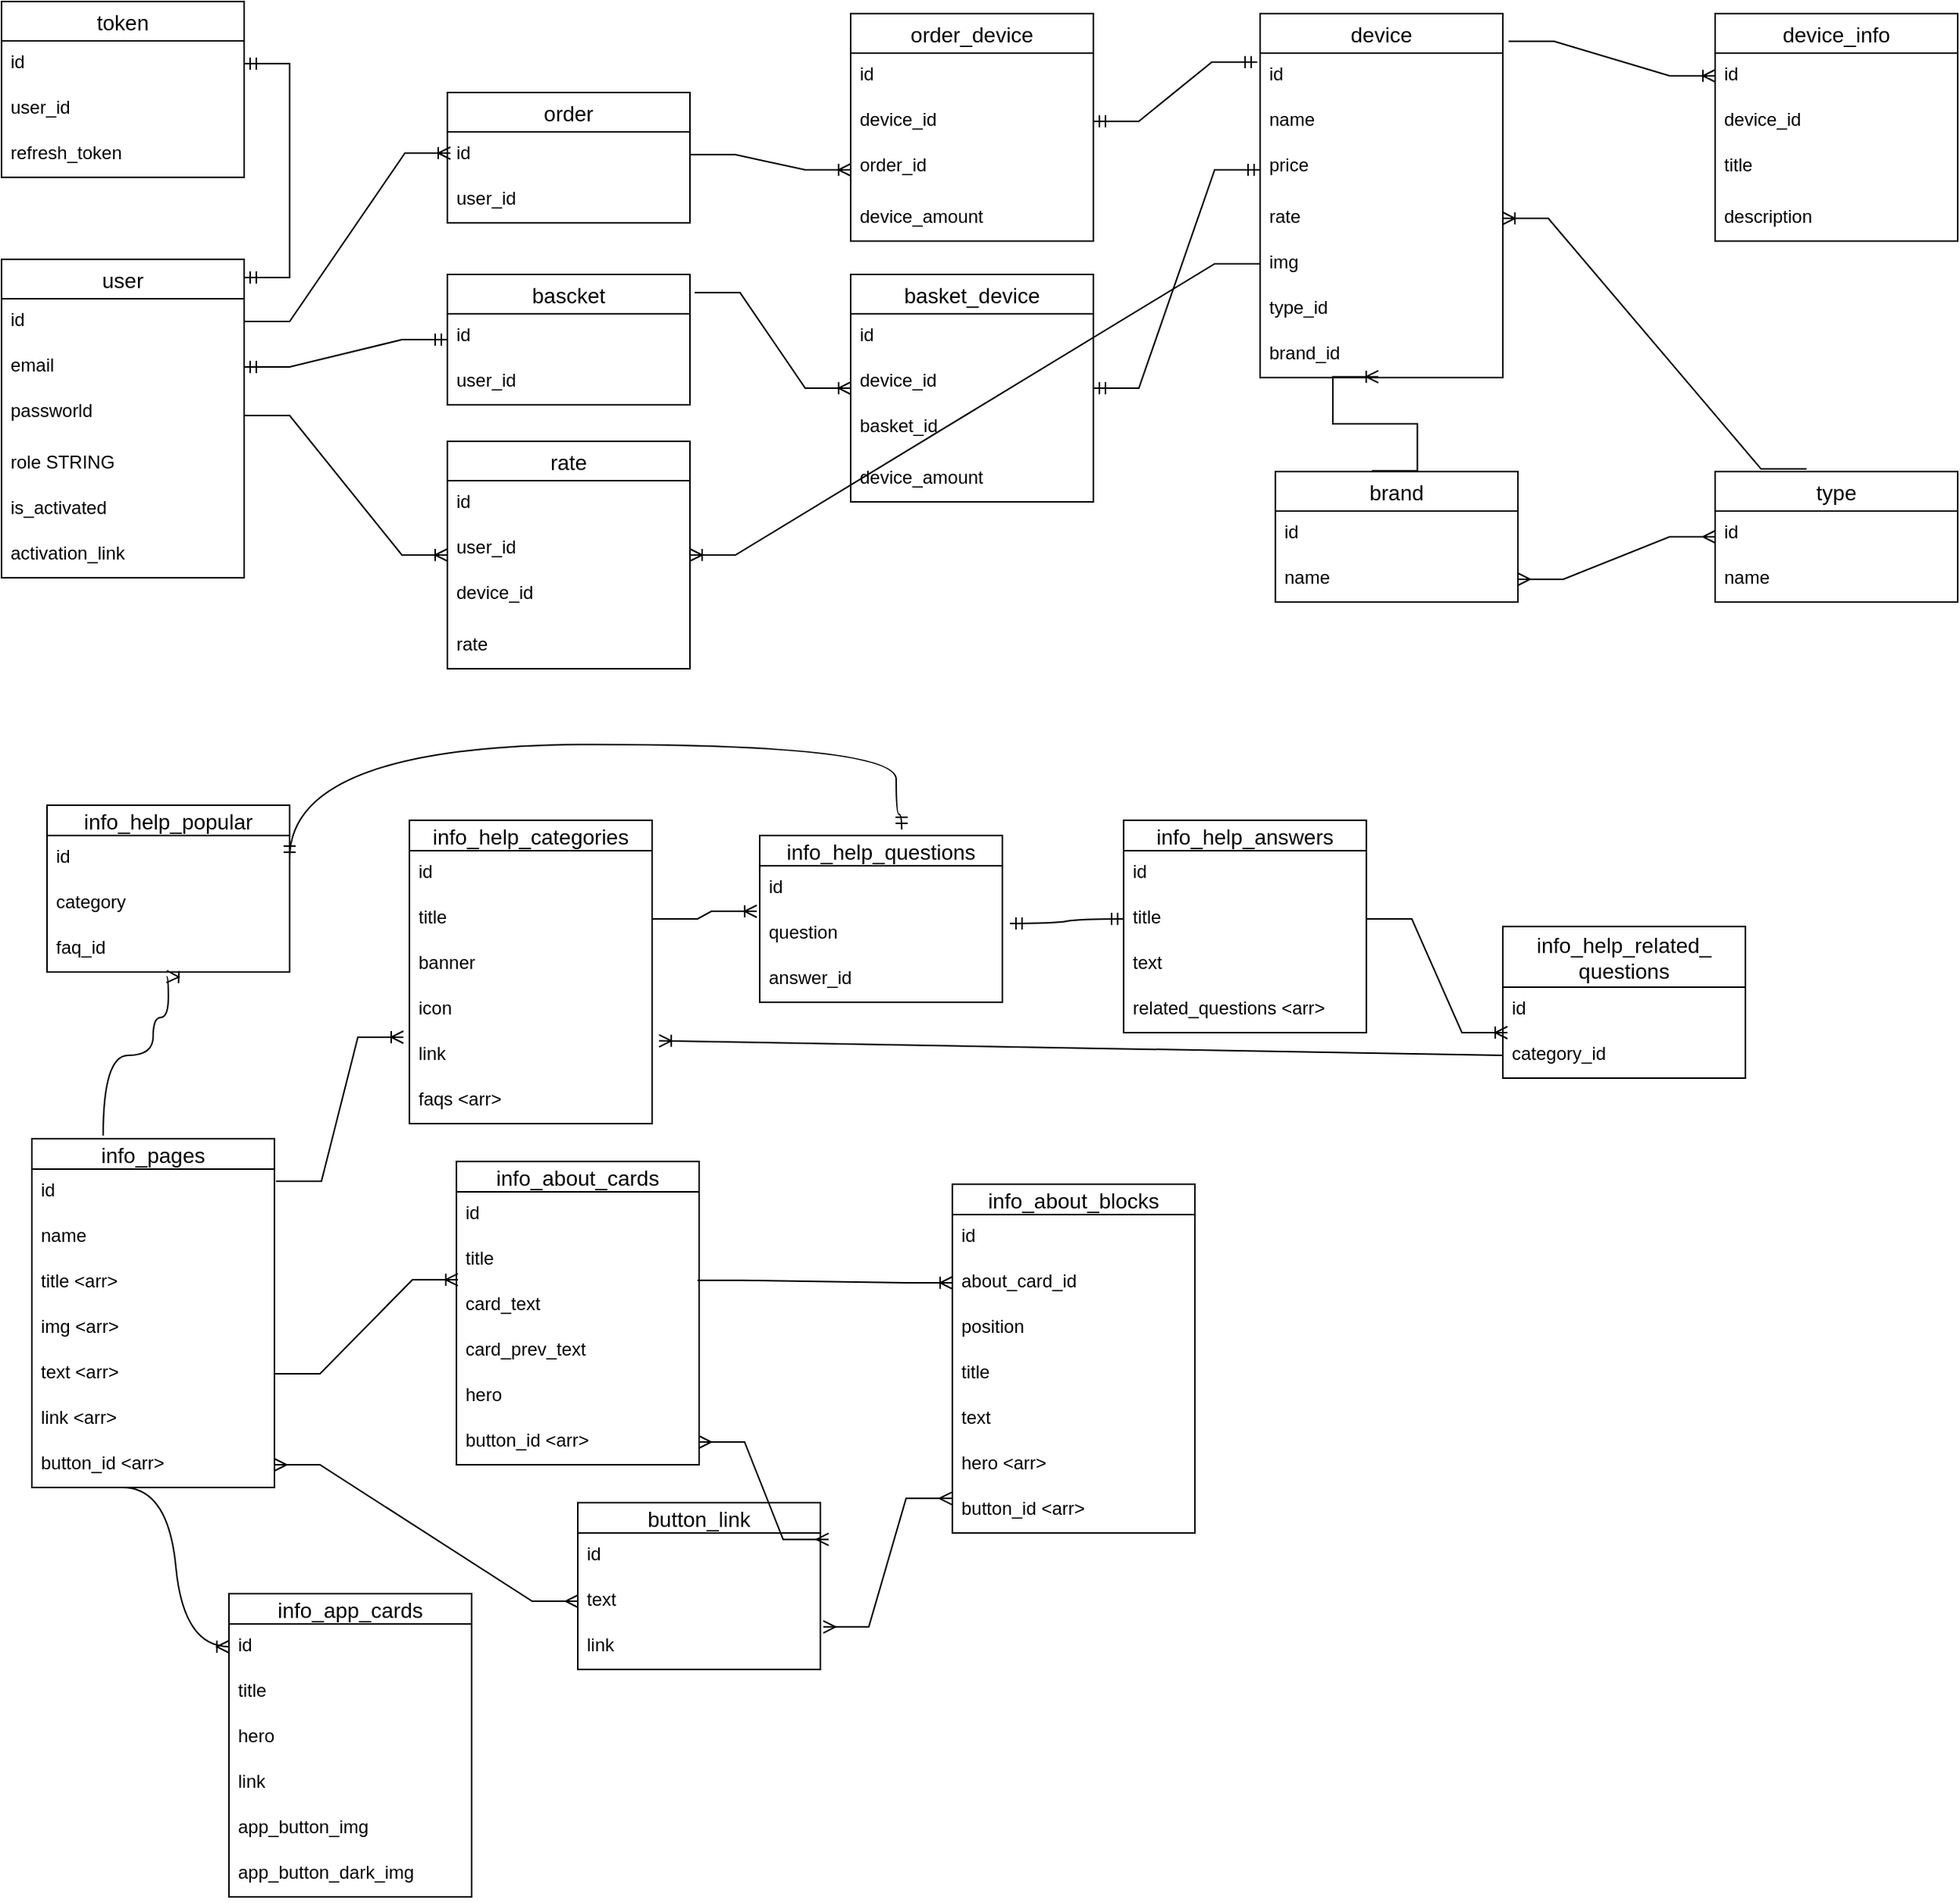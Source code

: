 <mxfile version="20.2.8" type="device"><diagram id="hZeRhW0D8goVzrU_EnbR" name="Page-1"><mxGraphModel dx="1108" dy="462" grid="1" gridSize="10" guides="1" tooltips="1" connect="1" arrows="1" fold="1" page="1" pageScale="1" pageWidth="827" pageHeight="1169" math="0" shadow="0"><root><mxCell id="0"/><mxCell id="1" parent="0"/><mxCell id="SUFD0tpNF5tw418baIag-1" value="user" style="swimlane;fontStyle=0;childLayout=stackLayout;horizontal=1;startSize=26;horizontalStack=0;resizeParent=1;resizeParentMax=0;resizeLast=0;collapsible=1;marginBottom=0;align=center;fontSize=14;" parent="1" vertex="1"><mxGeometry x="40" y="190" width="160" height="210" as="geometry"/></mxCell><mxCell id="SUFD0tpNF5tw418baIag-2" value="id" style="text;strokeColor=none;fillColor=none;spacingLeft=4;spacingRight=4;overflow=hidden;rotatable=0;points=[[0,0.5],[1,0.5]];portConstraint=eastwest;fontSize=12;" parent="SUFD0tpNF5tw418baIag-1" vertex="1"><mxGeometry y="26" width="160" height="30" as="geometry"/></mxCell><mxCell id="SUFD0tpNF5tw418baIag-3" value="email" style="text;strokeColor=none;fillColor=none;spacingLeft=4;spacingRight=4;overflow=hidden;rotatable=0;points=[[0,0.5],[1,0.5]];portConstraint=eastwest;fontSize=12;" parent="SUFD0tpNF5tw418baIag-1" vertex="1"><mxGeometry y="56" width="160" height="30" as="geometry"/></mxCell><mxCell id="SUFD0tpNF5tw418baIag-5" value="passworld" style="text;strokeColor=none;fillColor=none;spacingLeft=4;spacingRight=4;overflow=hidden;rotatable=0;points=[[0,0.5],[1,0.5]];portConstraint=eastwest;fontSize=12;" parent="SUFD0tpNF5tw418baIag-1" vertex="1"><mxGeometry y="86" width="160" height="34" as="geometry"/></mxCell><mxCell id="SUFD0tpNF5tw418baIag-4" value="role STRING" style="text;strokeColor=none;fillColor=none;spacingLeft=4;spacingRight=4;overflow=hidden;rotatable=0;points=[[0,0.5],[1,0.5]];portConstraint=eastwest;fontSize=12;" parent="SUFD0tpNF5tw418baIag-1" vertex="1"><mxGeometry y="120" width="160" height="30" as="geometry"/></mxCell><mxCell id="RuoxXZoAFx81i13F3scx-2" value="is_activated" style="text;strokeColor=none;fillColor=none;spacingLeft=4;spacingRight=4;overflow=hidden;rotatable=0;points=[[0,0.5],[1,0.5]];portConstraint=eastwest;fontSize=12;" parent="SUFD0tpNF5tw418baIag-1" vertex="1"><mxGeometry y="150" width="160" height="30" as="geometry"/></mxCell><mxCell id="RuoxXZoAFx81i13F3scx-3" value="activation_link" style="text;strokeColor=none;fillColor=none;spacingLeft=4;spacingRight=4;overflow=hidden;rotatable=0;points=[[0,0.5],[1,0.5]];portConstraint=eastwest;fontSize=12;" parent="SUFD0tpNF5tw418baIag-1" vertex="1"><mxGeometry y="180" width="160" height="30" as="geometry"/></mxCell><mxCell id="SUFD0tpNF5tw418baIag-6" value="bascket" style="swimlane;fontStyle=0;childLayout=stackLayout;horizontal=1;startSize=26;horizontalStack=0;resizeParent=1;resizeParentMax=0;resizeLast=0;collapsible=1;marginBottom=0;align=center;fontSize=14;" parent="1" vertex="1"><mxGeometry x="334" y="200" width="160" height="86" as="geometry"/></mxCell><mxCell id="SUFD0tpNF5tw418baIag-7" value="id" style="text;strokeColor=none;fillColor=none;spacingLeft=4;spacingRight=4;overflow=hidden;rotatable=0;points=[[0,0.5],[1,0.5]];portConstraint=eastwest;fontSize=12;" parent="SUFD0tpNF5tw418baIag-6" vertex="1"><mxGeometry y="26" width="160" height="30" as="geometry"/></mxCell><mxCell id="SUFD0tpNF5tw418baIag-8" value="user_id" style="text;strokeColor=none;fillColor=none;spacingLeft=4;spacingRight=4;overflow=hidden;rotatable=0;points=[[0,0.5],[1,0.5]];portConstraint=eastwest;fontSize=12;" parent="SUFD0tpNF5tw418baIag-6" vertex="1"><mxGeometry y="56" width="160" height="30" as="geometry"/></mxCell><mxCell id="SUFD0tpNF5tw418baIag-11" value="" style="edgeStyle=entityRelationEdgeStyle;fontSize=12;html=1;endArrow=ERmandOne;startArrow=ERmandOne;rounded=0;exitX=1;exitY=0.5;exitDx=0;exitDy=0;" parent="1" source="SUFD0tpNF5tw418baIag-3" target="SUFD0tpNF5tw418baIag-6" edge="1"><mxGeometry width="100" height="100" relative="1" as="geometry"><mxPoint x="314" y="370" as="sourcePoint"/><mxPoint x="414" y="270" as="targetPoint"/></mxGeometry></mxCell><mxCell id="SUFD0tpNF5tw418baIag-14" value="device" style="swimlane;fontStyle=0;childLayout=stackLayout;horizontal=1;startSize=26;horizontalStack=0;resizeParent=1;resizeParentMax=0;resizeLast=0;collapsible=1;marginBottom=0;align=center;fontSize=14;" parent="1" vertex="1"><mxGeometry x="870" y="28" width="160" height="240" as="geometry"/></mxCell><mxCell id="SUFD0tpNF5tw418baIag-15" value="id" style="text;strokeColor=none;fillColor=none;spacingLeft=4;spacingRight=4;overflow=hidden;rotatable=0;points=[[0,0.5],[1,0.5]];portConstraint=eastwest;fontSize=12;" parent="SUFD0tpNF5tw418baIag-14" vertex="1"><mxGeometry y="26" width="160" height="30" as="geometry"/></mxCell><mxCell id="SUFD0tpNF5tw418baIag-16" value="name" style="text;strokeColor=none;fillColor=none;spacingLeft=4;spacingRight=4;overflow=hidden;rotatable=0;points=[[0,0.5],[1,0.5]];portConstraint=eastwest;fontSize=12;" parent="SUFD0tpNF5tw418baIag-14" vertex="1"><mxGeometry y="56" width="160" height="30" as="geometry"/></mxCell><mxCell id="SUFD0tpNF5tw418baIag-17" value="price" style="text;strokeColor=none;fillColor=none;spacingLeft=4;spacingRight=4;overflow=hidden;rotatable=0;points=[[0,0.5],[1,0.5]];portConstraint=eastwest;fontSize=12;" parent="SUFD0tpNF5tw418baIag-14" vertex="1"><mxGeometry y="86" width="160" height="34" as="geometry"/></mxCell><mxCell id="SUFD0tpNF5tw418baIag-21" value="rate" style="text;strokeColor=none;fillColor=none;spacingLeft=4;spacingRight=4;overflow=hidden;rotatable=0;points=[[0,0.5],[1,0.5]];portConstraint=eastwest;fontSize=12;" parent="SUFD0tpNF5tw418baIag-14" vertex="1"><mxGeometry y="120" width="160" height="30" as="geometry"/></mxCell><mxCell id="SUFD0tpNF5tw418baIag-23" value="img" style="text;strokeColor=none;fillColor=none;spacingLeft=4;spacingRight=4;overflow=hidden;rotatable=0;points=[[0,0.5],[1,0.5]];portConstraint=eastwest;fontSize=12;" parent="SUFD0tpNF5tw418baIag-14" vertex="1"><mxGeometry y="150" width="160" height="30" as="geometry"/></mxCell><mxCell id="SUFD0tpNF5tw418baIag-24" value="type_id" style="text;strokeColor=none;fillColor=none;spacingLeft=4;spacingRight=4;overflow=hidden;rotatable=0;points=[[0,0.5],[1,0.5]];portConstraint=eastwest;fontSize=12;" parent="SUFD0tpNF5tw418baIag-14" vertex="1"><mxGeometry y="180" width="160" height="30" as="geometry"/></mxCell><mxCell id="SUFD0tpNF5tw418baIag-22" value="brand_id" style="text;strokeColor=none;fillColor=none;spacingLeft=4;spacingRight=4;overflow=hidden;rotatable=0;points=[[0,0.5],[1,0.5]];portConstraint=eastwest;fontSize=12;" parent="SUFD0tpNF5tw418baIag-14" vertex="1"><mxGeometry y="210" width="160" height="30" as="geometry"/></mxCell><mxCell id="SUFD0tpNF5tw418baIag-25" value="type" style="swimlane;fontStyle=0;childLayout=stackLayout;horizontal=1;startSize=26;horizontalStack=0;resizeParent=1;resizeParentMax=0;resizeLast=0;collapsible=1;marginBottom=0;align=center;fontSize=14;" parent="1" vertex="1"><mxGeometry x="1170" y="330" width="160" height="86" as="geometry"/></mxCell><mxCell id="SUFD0tpNF5tw418baIag-26" value="id" style="text;strokeColor=none;fillColor=none;spacingLeft=4;spacingRight=4;overflow=hidden;rotatable=0;points=[[0,0.5],[1,0.5]];portConstraint=eastwest;fontSize=12;" parent="SUFD0tpNF5tw418baIag-25" vertex="1"><mxGeometry y="26" width="160" height="30" as="geometry"/></mxCell><mxCell id="SUFD0tpNF5tw418baIag-27" value="name" style="text;strokeColor=none;fillColor=none;spacingLeft=4;spacingRight=4;overflow=hidden;rotatable=0;points=[[0,0.5],[1,0.5]];portConstraint=eastwest;fontSize=12;" parent="SUFD0tpNF5tw418baIag-25" vertex="1"><mxGeometry y="56" width="160" height="30" as="geometry"/></mxCell><mxCell id="SUFD0tpNF5tw418baIag-30" value="brand" style="swimlane;fontStyle=0;childLayout=stackLayout;horizontal=1;startSize=26;horizontalStack=0;resizeParent=1;resizeParentMax=0;resizeLast=0;collapsible=1;marginBottom=0;align=center;fontSize=14;" parent="1" vertex="1"><mxGeometry x="880" y="330" width="160" height="86" as="geometry"/></mxCell><mxCell id="SUFD0tpNF5tw418baIag-31" value="id" style="text;strokeColor=none;fillColor=none;spacingLeft=4;spacingRight=4;overflow=hidden;rotatable=0;points=[[0,0.5],[1,0.5]];portConstraint=eastwest;fontSize=12;" parent="SUFD0tpNF5tw418baIag-30" vertex="1"><mxGeometry y="26" width="160" height="30" as="geometry"/></mxCell><mxCell id="SUFD0tpNF5tw418baIag-32" value="name" style="text;strokeColor=none;fillColor=none;spacingLeft=4;spacingRight=4;overflow=hidden;rotatable=0;points=[[0,0.5],[1,0.5]];portConstraint=eastwest;fontSize=12;" parent="SUFD0tpNF5tw418baIag-30" vertex="1"><mxGeometry y="56" width="160" height="30" as="geometry"/></mxCell><mxCell id="SUFD0tpNF5tw418baIag-35" value="" style="edgeStyle=entityRelationEdgeStyle;fontSize=12;html=1;endArrow=ERoneToMany;rounded=0;exitX=0.377;exitY=-0.02;exitDx=0;exitDy=0;exitPerimeter=0;entryX=1;entryY=0.5;entryDx=0;entryDy=0;" parent="1" source="SUFD0tpNF5tw418baIag-25" target="SUFD0tpNF5tw418baIag-21" edge="1"><mxGeometry width="100" height="100" relative="1" as="geometry"><mxPoint x="210" y="460" as="sourcePoint"/><mxPoint x="1130" y="410" as="targetPoint"/></mxGeometry></mxCell><mxCell id="SUFD0tpNF5tw418baIag-36" value="" style="edgeStyle=entityRelationEdgeStyle;fontSize=12;html=1;endArrow=ERoneToMany;rounded=0;entryX=0.487;entryY=0.983;entryDx=0;entryDy=0;entryPerimeter=0;exitX=0.398;exitY=-0.006;exitDx=0;exitDy=0;exitPerimeter=0;" parent="1" source="SUFD0tpNF5tw418baIag-30" target="SUFD0tpNF5tw418baIag-22" edge="1"><mxGeometry width="100" height="100" relative="1" as="geometry"><mxPoint x="810" y="510" as="sourcePoint"/><mxPoint x="760" y="580" as="targetPoint"/></mxGeometry></mxCell><mxCell id="SUFD0tpNF5tw418baIag-37" value="" style="edgeStyle=entityRelationEdgeStyle;fontSize=12;html=1;endArrow=ERmany;startArrow=ERmany;rounded=0;exitX=1;exitY=0.5;exitDx=0;exitDy=0;" parent="1" source="SUFD0tpNF5tw418baIag-32" target="SUFD0tpNF5tw418baIag-25" edge="1"><mxGeometry width="100" height="100" relative="1" as="geometry"><mxPoint x="400" y="580" as="sourcePoint"/><mxPoint x="450" y="530" as="targetPoint"/></mxGeometry></mxCell><mxCell id="SUFD0tpNF5tw418baIag-38" value="device_info" style="swimlane;fontStyle=0;childLayout=stackLayout;horizontal=1;startSize=26;horizontalStack=0;resizeParent=1;resizeParentMax=0;resizeLast=0;collapsible=1;marginBottom=0;align=center;fontSize=14;" parent="1" vertex="1"><mxGeometry x="1170" y="28" width="160" height="150" as="geometry"/></mxCell><mxCell id="SUFD0tpNF5tw418baIag-39" value="id" style="text;strokeColor=none;fillColor=none;spacingLeft=4;spacingRight=4;overflow=hidden;rotatable=0;points=[[0,0.5],[1,0.5]];portConstraint=eastwest;fontSize=12;" parent="SUFD0tpNF5tw418baIag-38" vertex="1"><mxGeometry y="26" width="160" height="30" as="geometry"/></mxCell><mxCell id="SUFD0tpNF5tw418baIag-40" value="device_id" style="text;strokeColor=none;fillColor=none;spacingLeft=4;spacingRight=4;overflow=hidden;rotatable=0;points=[[0,0.5],[1,0.5]];portConstraint=eastwest;fontSize=12;" parent="SUFD0tpNF5tw418baIag-38" vertex="1"><mxGeometry y="56" width="160" height="30" as="geometry"/></mxCell><mxCell id="SUFD0tpNF5tw418baIag-41" value="title" style="text;strokeColor=none;fillColor=none;spacingLeft=4;spacingRight=4;overflow=hidden;rotatable=0;points=[[0,0.5],[1,0.5]];portConstraint=eastwest;fontSize=12;" parent="SUFD0tpNF5tw418baIag-38" vertex="1"><mxGeometry y="86" width="160" height="34" as="geometry"/></mxCell><mxCell id="SUFD0tpNF5tw418baIag-42" value="description" style="text;strokeColor=none;fillColor=none;spacingLeft=4;spacingRight=4;overflow=hidden;rotatable=0;points=[[0,0.5],[1,0.5]];portConstraint=eastwest;fontSize=12;" parent="SUFD0tpNF5tw418baIag-38" vertex="1"><mxGeometry y="120" width="160" height="30" as="geometry"/></mxCell><mxCell id="SUFD0tpNF5tw418baIag-43" value="" style="edgeStyle=entityRelationEdgeStyle;fontSize=12;html=1;endArrow=ERoneToMany;rounded=0;exitX=1.024;exitY=0.076;exitDx=0;exitDy=0;exitPerimeter=0;" parent="1" source="SUFD0tpNF5tw418baIag-14" target="SUFD0tpNF5tw418baIag-39" edge="1"><mxGeometry width="100" height="100" relative="1" as="geometry"><mxPoint x="360" y="690" as="sourcePoint"/><mxPoint x="1060" y="220" as="targetPoint"/></mxGeometry></mxCell><mxCell id="SUFD0tpNF5tw418baIag-44" value="basket_device" style="swimlane;fontStyle=0;childLayout=stackLayout;horizontal=1;startSize=26;horizontalStack=0;resizeParent=1;resizeParentMax=0;resizeLast=0;collapsible=1;marginBottom=0;align=center;fontSize=14;" parent="1" vertex="1"><mxGeometry x="600" y="200" width="160" height="150" as="geometry"/></mxCell><mxCell id="SUFD0tpNF5tw418baIag-45" value="id" style="text;strokeColor=none;fillColor=none;spacingLeft=4;spacingRight=4;overflow=hidden;rotatable=0;points=[[0,0.5],[1,0.5]];portConstraint=eastwest;fontSize=12;" parent="SUFD0tpNF5tw418baIag-44" vertex="1"><mxGeometry y="26" width="160" height="30" as="geometry"/></mxCell><mxCell id="SUFD0tpNF5tw418baIag-46" value="device_id" style="text;strokeColor=none;fillColor=none;spacingLeft=4;spacingRight=4;overflow=hidden;rotatable=0;points=[[0,0.5],[1,0.5]];portConstraint=eastwest;fontSize=12;" parent="SUFD0tpNF5tw418baIag-44" vertex="1"><mxGeometry y="56" width="160" height="30" as="geometry"/></mxCell><mxCell id="SUFD0tpNF5tw418baIag-48" value="basket_id" style="text;strokeColor=none;fillColor=none;spacingLeft=4;spacingRight=4;overflow=hidden;rotatable=0;points=[[0,0.5],[1,0.5]];portConstraint=eastwest;fontSize=12;" parent="SUFD0tpNF5tw418baIag-44" vertex="1"><mxGeometry y="86" width="160" height="34" as="geometry"/></mxCell><mxCell id="YWA_Ww9ENnkFtok94tXo-1" value="device_amount" style="text;strokeColor=none;fillColor=none;spacingLeft=4;spacingRight=4;overflow=hidden;rotatable=0;points=[[0,0.5],[1,0.5]];portConstraint=eastwest;fontSize=12;" parent="SUFD0tpNF5tw418baIag-44" vertex="1"><mxGeometry y="120" width="160" height="30" as="geometry"/></mxCell><mxCell id="SUFD0tpNF5tw418baIag-49" value="" style="edgeStyle=entityRelationEdgeStyle;fontSize=12;html=1;endArrow=ERoneToMany;rounded=0;exitX=1.019;exitY=0.14;exitDx=0;exitDy=0;exitPerimeter=0;" parent="1" source="SUFD0tpNF5tw418baIag-6" target="SUFD0tpNF5tw418baIag-44" edge="1"><mxGeometry width="100" height="100" relative="1" as="geometry"><mxPoint x="360" y="390" as="sourcePoint"/><mxPoint x="460" y="290" as="targetPoint"/></mxGeometry></mxCell><mxCell id="SUFD0tpNF5tw418baIag-50" value="" style="edgeStyle=entityRelationEdgeStyle;fontSize=12;html=1;endArrow=ERmandOne;startArrow=ERmandOne;rounded=0;exitX=0;exitY=0.5;exitDx=0;exitDy=0;" parent="1" source="SUFD0tpNF5tw418baIag-17" target="SUFD0tpNF5tw418baIag-44" edge="1"><mxGeometry width="100" height="100" relative="1" as="geometry"><mxPoint x="380" y="390" as="sourcePoint"/><mxPoint x="480" y="290" as="targetPoint"/></mxGeometry></mxCell><mxCell id="SUFD0tpNF5tw418baIag-52" value="rate" style="swimlane;fontStyle=0;childLayout=stackLayout;horizontal=1;startSize=26;horizontalStack=0;resizeParent=1;resizeParentMax=0;resizeLast=0;collapsible=1;marginBottom=0;align=center;fontSize=14;" parent="1" vertex="1"><mxGeometry x="334" y="310" width="160" height="150" as="geometry"/></mxCell><mxCell id="SUFD0tpNF5tw418baIag-53" value="id" style="text;strokeColor=none;fillColor=none;spacingLeft=4;spacingRight=4;overflow=hidden;rotatable=0;points=[[0,0.5],[1,0.5]];portConstraint=eastwest;fontSize=12;" parent="SUFD0tpNF5tw418baIag-52" vertex="1"><mxGeometry y="26" width="160" height="30" as="geometry"/></mxCell><mxCell id="SUFD0tpNF5tw418baIag-54" value="user_id" style="text;strokeColor=none;fillColor=none;spacingLeft=4;spacingRight=4;overflow=hidden;rotatable=0;points=[[0,0.5],[1,0.5]];portConstraint=eastwest;fontSize=12;" parent="SUFD0tpNF5tw418baIag-52" vertex="1"><mxGeometry y="56" width="160" height="30" as="geometry"/></mxCell><mxCell id="SUFD0tpNF5tw418baIag-55" value="device_id" style="text;strokeColor=none;fillColor=none;spacingLeft=4;spacingRight=4;overflow=hidden;rotatable=0;points=[[0,0.5],[1,0.5]];portConstraint=eastwest;fontSize=12;" parent="SUFD0tpNF5tw418baIag-52" vertex="1"><mxGeometry y="86" width="160" height="34" as="geometry"/></mxCell><mxCell id="SUFD0tpNF5tw418baIag-56" value="rate" style="text;strokeColor=none;fillColor=none;spacingLeft=4;spacingRight=4;overflow=hidden;rotatable=0;points=[[0,0.5],[1,0.5]];portConstraint=eastwest;fontSize=12;" parent="SUFD0tpNF5tw418baIag-52" vertex="1"><mxGeometry y="120" width="160" height="30" as="geometry"/></mxCell><mxCell id="SUFD0tpNF5tw418baIag-57" value="" style="edgeStyle=entityRelationEdgeStyle;fontSize=12;html=1;endArrow=ERoneToMany;rounded=0;" parent="1" source="SUFD0tpNF5tw418baIag-5" target="SUFD0tpNF5tw418baIag-52" edge="1"><mxGeometry width="100" height="100" relative="1" as="geometry"><mxPoint x="330" y="460" as="sourcePoint"/><mxPoint x="490" y="420" as="targetPoint"/></mxGeometry></mxCell><mxCell id="SUFD0tpNF5tw418baIag-58" value="" style="edgeStyle=entityRelationEdgeStyle;fontSize=12;html=1;endArrow=ERoneToMany;rounded=0;exitX=0;exitY=0.5;exitDx=0;exitDy=0;" parent="1" source="SUFD0tpNF5tw418baIag-23" target="SUFD0tpNF5tw418baIag-52" edge="1"><mxGeometry width="100" height="100" relative="1" as="geometry"><mxPoint x="510" y="310" as="sourcePoint"/><mxPoint x="430" y="360" as="targetPoint"/></mxGeometry></mxCell><mxCell id="IkXxFlftjOC6oyxYw-Yh-1" value="order" style="swimlane;fontStyle=0;childLayout=stackLayout;horizontal=1;startSize=26;horizontalStack=0;resizeParent=1;resizeParentMax=0;resizeLast=0;collapsible=1;marginBottom=0;align=center;fontSize=14;" parent="1" vertex="1"><mxGeometry x="334" y="80" width="160" height="86" as="geometry"/></mxCell><mxCell id="IkXxFlftjOC6oyxYw-Yh-2" value="id" style="text;strokeColor=none;fillColor=none;spacingLeft=4;spacingRight=4;overflow=hidden;rotatable=0;points=[[0,0.5],[1,0.5]];portConstraint=eastwest;fontSize=12;" parent="IkXxFlftjOC6oyxYw-Yh-1" vertex="1"><mxGeometry y="26" width="160" height="30" as="geometry"/></mxCell><mxCell id="IkXxFlftjOC6oyxYw-Yh-3" value="user_id" style="text;strokeColor=none;fillColor=none;spacingLeft=4;spacingRight=4;overflow=hidden;rotatable=0;points=[[0,0.5],[1,0.5]];portConstraint=eastwest;fontSize=12;" parent="IkXxFlftjOC6oyxYw-Yh-1" vertex="1"><mxGeometry y="56" width="160" height="30" as="geometry"/></mxCell><mxCell id="IkXxFlftjOC6oyxYw-Yh-4" value="order_device" style="swimlane;fontStyle=0;childLayout=stackLayout;horizontal=1;startSize=26;horizontalStack=0;resizeParent=1;resizeParentMax=0;resizeLast=0;collapsible=1;marginBottom=0;align=center;fontSize=14;" parent="1" vertex="1"><mxGeometry x="600" y="28" width="160" height="150" as="geometry"/></mxCell><mxCell id="IkXxFlftjOC6oyxYw-Yh-5" value="id" style="text;strokeColor=none;fillColor=none;spacingLeft=4;spacingRight=4;overflow=hidden;rotatable=0;points=[[0,0.5],[1,0.5]];portConstraint=eastwest;fontSize=12;" parent="IkXxFlftjOC6oyxYw-Yh-4" vertex="1"><mxGeometry y="26" width="160" height="30" as="geometry"/></mxCell><mxCell id="IkXxFlftjOC6oyxYw-Yh-6" value="device_id" style="text;strokeColor=none;fillColor=none;spacingLeft=4;spacingRight=4;overflow=hidden;rotatable=0;points=[[0,0.5],[1,0.5]];portConstraint=eastwest;fontSize=12;" parent="IkXxFlftjOC6oyxYw-Yh-4" vertex="1"><mxGeometry y="56" width="160" height="30" as="geometry"/></mxCell><mxCell id="IkXxFlftjOC6oyxYw-Yh-7" value="order_id" style="text;strokeColor=none;fillColor=none;spacingLeft=4;spacingRight=4;overflow=hidden;rotatable=0;points=[[0,0.5],[1,0.5]];portConstraint=eastwest;fontSize=12;" parent="IkXxFlftjOC6oyxYw-Yh-4" vertex="1"><mxGeometry y="86" width="160" height="34" as="geometry"/></mxCell><mxCell id="IkXxFlftjOC6oyxYw-Yh-8" value="device_amount" style="text;strokeColor=none;fillColor=none;spacingLeft=4;spacingRight=4;overflow=hidden;rotatable=0;points=[[0,0.5],[1,0.5]];portConstraint=eastwest;fontSize=12;" parent="IkXxFlftjOC6oyxYw-Yh-4" vertex="1"><mxGeometry y="120" width="160" height="30" as="geometry"/></mxCell><mxCell id="IkXxFlftjOC6oyxYw-Yh-10" value="" style="edgeStyle=entityRelationEdgeStyle;fontSize=12;html=1;endArrow=ERoneToMany;rounded=0;entryX=0;entryY=0.5;entryDx=0;entryDy=0;exitX=1;exitY=0.5;exitDx=0;exitDy=0;" parent="1" source="IkXxFlftjOC6oyxYw-Yh-2" target="IkXxFlftjOC6oyxYw-Yh-7" edge="1"><mxGeometry width="100" height="100" relative="1" as="geometry"><mxPoint x="494" y="70" as="sourcePoint"/><mxPoint x="596.96" y="134.48" as="targetPoint"/></mxGeometry></mxCell><mxCell id="IkXxFlftjOC6oyxYw-Yh-11" value="" style="edgeStyle=entityRelationEdgeStyle;fontSize=12;html=1;endArrow=ERmandOne;startArrow=ERmandOne;rounded=0;entryX=1;entryY=0.5;entryDx=0;entryDy=0;exitX=-0.012;exitY=0.2;exitDx=0;exitDy=0;exitPerimeter=0;" parent="1" source="SUFD0tpNF5tw418baIag-15" target="IkXxFlftjOC6oyxYw-Yh-6" edge="1"><mxGeometry width="100" height="100" relative="1" as="geometry"><mxPoint x="910" y="130" as="sourcePoint"/><mxPoint x="800" y="95.08" as="targetPoint"/></mxGeometry></mxCell><mxCell id="IkXxFlftjOC6oyxYw-Yh-14" value="" style="edgeStyle=entityRelationEdgeStyle;fontSize=12;html=1;endArrow=ERoneToMany;rounded=0;entryX=0;entryY=0.5;entryDx=0;entryDy=0;exitX=1;exitY=0.5;exitDx=0;exitDy=0;" parent="1" source="SUFD0tpNF5tw418baIag-2" edge="1"><mxGeometry width="100" height="100" relative="1" as="geometry"><mxPoint x="220" y="148" as="sourcePoint"/><mxPoint x="336" y="120" as="targetPoint"/></mxGeometry></mxCell><mxCell id="RuoxXZoAFx81i13F3scx-4" value="token" style="swimlane;fontStyle=0;childLayout=stackLayout;horizontal=1;startSize=26;horizontalStack=0;resizeParent=1;resizeParentMax=0;resizeLast=0;collapsible=1;marginBottom=0;align=center;fontSize=14;" parent="1" vertex="1"><mxGeometry x="40" y="20" width="160" height="116" as="geometry"/></mxCell><mxCell id="RuoxXZoAFx81i13F3scx-15" value="id" style="text;strokeColor=none;fillColor=none;spacingLeft=4;spacingRight=4;overflow=hidden;rotatable=0;points=[[0,0.5],[1,0.5]];portConstraint=eastwest;fontSize=12;" parent="RuoxXZoAFx81i13F3scx-4" vertex="1"><mxGeometry y="26" width="160" height="30" as="geometry"/></mxCell><mxCell id="RuoxXZoAFx81i13F3scx-10" value="user_id" style="text;strokeColor=none;fillColor=none;spacingLeft=4;spacingRight=4;overflow=hidden;rotatable=0;points=[[0,0.5],[1,0.5]];portConstraint=eastwest;fontSize=12;" parent="RuoxXZoAFx81i13F3scx-4" vertex="1"><mxGeometry y="56" width="160" height="30" as="geometry"/></mxCell><mxCell id="RuoxXZoAFx81i13F3scx-6" value="refresh_token" style="text;strokeColor=none;fillColor=none;spacingLeft=4;spacingRight=4;overflow=hidden;rotatable=0;points=[[0,0.5],[1,0.5]];portConstraint=eastwest;fontSize=12;" parent="RuoxXZoAFx81i13F3scx-4" vertex="1"><mxGeometry y="86" width="160" height="30" as="geometry"/></mxCell><mxCell id="RuoxXZoAFx81i13F3scx-13" value="" style="edgeStyle=entityRelationEdgeStyle;fontSize=12;html=1;endArrow=ERmandOne;startArrow=ERmandOne;rounded=0;entryX=1;entryY=0.057;entryDx=0;entryDy=0;entryPerimeter=0;" parent="1" source="RuoxXZoAFx81i13F3scx-15" target="SUFD0tpNF5tw418baIag-1" edge="1"><mxGeometry width="100" height="100" relative="1" as="geometry"><mxPoint x="210" y="40" as="sourcePoint"/><mxPoint y="80" as="targetPoint"/></mxGeometry></mxCell><mxCell id="v_IM4eJg1uwsnEVhw5GO-1" value="info_pages" style="swimlane;fontStyle=0;childLayout=stackLayout;horizontal=1;startSize=20;horizontalStack=0;resizeParent=1;resizeParentMax=0;resizeLast=0;collapsible=1;marginBottom=0;align=center;fontSize=14;" parent="1" vertex="1"><mxGeometry x="60" y="770" width="160" height="230" as="geometry"><mxRectangle x="80" y="550" width="80" height="30" as="alternateBounds"/></mxGeometry></mxCell><mxCell id="v_IM4eJg1uwsnEVhw5GO-2" value="id" style="text;strokeColor=none;fillColor=none;spacingLeft=4;spacingRight=4;overflow=hidden;rotatable=0;points=[[0,0.5],[1,0.5]];portConstraint=eastwest;fontSize=12;" parent="v_IM4eJg1uwsnEVhw5GO-1" vertex="1"><mxGeometry y="20" width="160" height="30" as="geometry"/></mxCell><mxCell id="v_IM4eJg1uwsnEVhw5GO-3" value="name" style="text;strokeColor=none;fillColor=none;spacingLeft=4;spacingRight=4;overflow=hidden;rotatable=0;points=[[0,0.5],[1,0.5]];portConstraint=eastwest;fontSize=12;" parent="v_IM4eJg1uwsnEVhw5GO-1" vertex="1"><mxGeometry y="50" width="160" height="30" as="geometry"/></mxCell><mxCell id="rdArdedHqNd1tPleShdm-20" value="title &lt;arr&gt;" style="text;strokeColor=none;fillColor=none;spacingLeft=4;spacingRight=4;overflow=hidden;rotatable=0;points=[[0,0.5],[1,0.5]];portConstraint=eastwest;fontSize=12;" parent="v_IM4eJg1uwsnEVhw5GO-1" vertex="1"><mxGeometry y="80" width="160" height="30" as="geometry"/></mxCell><mxCell id="rdArdedHqNd1tPleShdm-24" value="img &lt;arr&gt;" style="text;strokeColor=none;fillColor=none;spacingLeft=4;spacingRight=4;overflow=hidden;rotatable=0;points=[[0,0.5],[1,0.5]];portConstraint=eastwest;fontSize=12;" parent="v_IM4eJg1uwsnEVhw5GO-1" vertex="1"><mxGeometry y="110" width="160" height="30" as="geometry"/></mxCell><mxCell id="rdArdedHqNd1tPleShdm-21" value="text &lt;arr&gt;" style="text;strokeColor=none;fillColor=none;spacingLeft=4;spacingRight=4;overflow=hidden;rotatable=0;points=[[0,0.5],[1,0.5]];portConstraint=eastwest;fontSize=12;" parent="v_IM4eJg1uwsnEVhw5GO-1" vertex="1"><mxGeometry y="140" width="160" height="30" as="geometry"/></mxCell><mxCell id="rdArdedHqNd1tPleShdm-22" value="link &lt;arr&gt;" style="text;strokeColor=none;fillColor=none;spacingLeft=4;spacingRight=4;overflow=hidden;rotatable=0;points=[[0,0.5],[1,0.5]];portConstraint=eastwest;fontSize=12;" parent="v_IM4eJg1uwsnEVhw5GO-1" vertex="1"><mxGeometry y="170" width="160" height="30" as="geometry"/></mxCell><mxCell id="rdArdedHqNd1tPleShdm-23" value="button_id &lt;arr&gt;" style="text;strokeColor=none;fillColor=none;spacingLeft=4;spacingRight=4;overflow=hidden;rotatable=0;points=[[0,0.5],[1,0.5]];portConstraint=eastwest;fontSize=12;" parent="v_IM4eJg1uwsnEVhw5GO-1" vertex="1"><mxGeometry y="200" width="160" height="30" as="geometry"/></mxCell><mxCell id="v_IM4eJg1uwsnEVhw5GO-5" value="button_link" style="swimlane;fontStyle=0;childLayout=stackLayout;horizontal=1;startSize=20;horizontalStack=0;resizeParent=1;resizeParentMax=0;resizeLast=0;collapsible=1;marginBottom=0;align=center;fontSize=14;" parent="1" vertex="1"><mxGeometry x="420" y="1010" width="160" height="110" as="geometry"><mxRectangle x="80" y="550" width="80" height="30" as="alternateBounds"/></mxGeometry></mxCell><mxCell id="v_IM4eJg1uwsnEVhw5GO-6" value="id" style="text;strokeColor=none;fillColor=none;spacingLeft=4;spacingRight=4;overflow=hidden;rotatable=0;points=[[0,0.5],[1,0.5]];portConstraint=eastwest;fontSize=12;" parent="v_IM4eJg1uwsnEVhw5GO-5" vertex="1"><mxGeometry y="20" width="160" height="30" as="geometry"/></mxCell><mxCell id="v_IM4eJg1uwsnEVhw5GO-7" value="text" style="text;strokeColor=none;fillColor=none;spacingLeft=4;spacingRight=4;overflow=hidden;rotatable=0;points=[[0,0.5],[1,0.5]];portConstraint=eastwest;fontSize=12;" parent="v_IM4eJg1uwsnEVhw5GO-5" vertex="1"><mxGeometry y="50" width="160" height="30" as="geometry"/></mxCell><mxCell id="v_IM4eJg1uwsnEVhw5GO-8" value="link" style="text;strokeColor=none;fillColor=none;spacingLeft=4;spacingRight=4;overflow=hidden;rotatable=0;points=[[0,0.5],[1,0.5]];portConstraint=eastwest;fontSize=12;" parent="v_IM4eJg1uwsnEVhw5GO-5" vertex="1"><mxGeometry y="80" width="160" height="30" as="geometry"/></mxCell><mxCell id="rdArdedHqNd1tPleShdm-1" value="info_help_categories" style="swimlane;fontStyle=0;childLayout=stackLayout;horizontal=1;startSize=20;horizontalStack=0;resizeParent=1;resizeParentMax=0;resizeLast=0;collapsible=1;marginBottom=0;align=center;fontSize=14;" parent="1" vertex="1"><mxGeometry x="309" y="560" width="160" height="200" as="geometry"><mxRectangle x="80" y="550" width="80" height="30" as="alternateBounds"/></mxGeometry></mxCell><mxCell id="rdArdedHqNd1tPleShdm-2" value="id" style="text;strokeColor=none;fillColor=none;spacingLeft=4;spacingRight=4;overflow=hidden;rotatable=0;points=[[0,0.5],[1,0.5]];portConstraint=eastwest;fontSize=12;" parent="rdArdedHqNd1tPleShdm-1" vertex="1"><mxGeometry y="20" width="160" height="30" as="geometry"/></mxCell><mxCell id="rdArdedHqNd1tPleShdm-3" value="title" style="text;strokeColor=none;fillColor=none;spacingLeft=4;spacingRight=4;overflow=hidden;rotatable=0;points=[[0,0.5],[1,0.5]];portConstraint=eastwest;fontSize=12;" parent="rdArdedHqNd1tPleShdm-1" vertex="1"><mxGeometry y="50" width="160" height="30" as="geometry"/></mxCell><mxCell id="rdArdedHqNd1tPleShdm-4" value="banner" style="text;strokeColor=none;fillColor=none;spacingLeft=4;spacingRight=4;overflow=hidden;rotatable=0;points=[[0,0.5],[1,0.5]];portConstraint=eastwest;fontSize=12;" parent="rdArdedHqNd1tPleShdm-1" vertex="1"><mxGeometry y="80" width="160" height="30" as="geometry"/></mxCell><mxCell id="rdArdedHqNd1tPleShdm-5" value="icon" style="text;strokeColor=none;fillColor=none;spacingLeft=4;spacingRight=4;overflow=hidden;rotatable=0;points=[[0,0.5],[1,0.5]];portConstraint=eastwest;fontSize=12;" parent="rdArdedHqNd1tPleShdm-1" vertex="1"><mxGeometry y="110" width="160" height="30" as="geometry"/></mxCell><mxCell id="rdArdedHqNd1tPleShdm-6" value="link" style="text;strokeColor=none;fillColor=none;spacingLeft=4;spacingRight=4;overflow=hidden;rotatable=0;points=[[0,0.5],[1,0.5]];portConstraint=eastwest;fontSize=12;" parent="rdArdedHqNd1tPleShdm-1" vertex="1"><mxGeometry y="140" width="160" height="30" as="geometry"/></mxCell><mxCell id="rdArdedHqNd1tPleShdm-7" value="faqs &lt;arr&gt;" style="text;strokeColor=none;fillColor=none;spacingLeft=4;spacingRight=4;overflow=hidden;rotatable=0;points=[[0,0.5],[1,0.5]];portConstraint=eastwest;fontSize=12;" parent="rdArdedHqNd1tPleShdm-1" vertex="1"><mxGeometry y="170" width="160" height="30" as="geometry"/></mxCell><mxCell id="rdArdedHqNd1tPleShdm-8" value="info_help_questions" style="swimlane;fontStyle=0;childLayout=stackLayout;horizontal=1;startSize=20;horizontalStack=0;resizeParent=1;resizeParentMax=0;resizeLast=0;collapsible=1;marginBottom=0;align=center;fontSize=14;" parent="1" vertex="1"><mxGeometry x="540" y="570" width="160" height="110" as="geometry"><mxRectangle x="80" y="550" width="80" height="30" as="alternateBounds"/></mxGeometry></mxCell><mxCell id="rdArdedHqNd1tPleShdm-9" value="id" style="text;strokeColor=none;fillColor=none;spacingLeft=4;spacingRight=4;overflow=hidden;rotatable=0;points=[[0,0.5],[1,0.5]];portConstraint=eastwest;fontSize=12;" parent="rdArdedHqNd1tPleShdm-8" vertex="1"><mxGeometry y="20" width="160" height="30" as="geometry"/></mxCell><mxCell id="rdArdedHqNd1tPleShdm-10" value="question" style="text;strokeColor=none;fillColor=none;spacingLeft=4;spacingRight=4;overflow=hidden;rotatable=0;points=[[0,0.5],[1,0.5]];portConstraint=eastwest;fontSize=12;" parent="rdArdedHqNd1tPleShdm-8" vertex="1"><mxGeometry y="50" width="160" height="30" as="geometry"/></mxCell><mxCell id="rdArdedHqNd1tPleShdm-11" value="answer_id" style="text;strokeColor=none;fillColor=none;spacingLeft=4;spacingRight=4;overflow=hidden;rotatable=0;points=[[0,0.5],[1,0.5]];portConstraint=eastwest;fontSize=12;" parent="rdArdedHqNd1tPleShdm-8" vertex="1"><mxGeometry y="80" width="160" height="30" as="geometry"/></mxCell><mxCell id="rdArdedHqNd1tPleShdm-25" value="info_help_popular" style="swimlane;fontStyle=0;childLayout=stackLayout;horizontal=1;startSize=20;horizontalStack=0;resizeParent=1;resizeParentMax=0;resizeLast=0;collapsible=1;marginBottom=0;align=center;fontSize=14;" parent="1" vertex="1"><mxGeometry x="70" y="550" width="160" height="110" as="geometry"><mxRectangle x="80" y="550" width="80" height="30" as="alternateBounds"/></mxGeometry></mxCell><mxCell id="rdArdedHqNd1tPleShdm-26" value="id" style="text;strokeColor=none;fillColor=none;spacingLeft=4;spacingRight=4;overflow=hidden;rotatable=0;points=[[0,0.5],[1,0.5]];portConstraint=eastwest;fontSize=12;" parent="rdArdedHqNd1tPleShdm-25" vertex="1"><mxGeometry y="20" width="160" height="30" as="geometry"/></mxCell><mxCell id="rdArdedHqNd1tPleShdm-27" value="category" style="text;strokeColor=none;fillColor=none;spacingLeft=4;spacingRight=4;overflow=hidden;rotatable=0;points=[[0,0.5],[1,0.5]];portConstraint=eastwest;fontSize=12;" parent="rdArdedHqNd1tPleShdm-25" vertex="1"><mxGeometry y="50" width="160" height="30" as="geometry"/></mxCell><mxCell id="rdArdedHqNd1tPleShdm-28" value="faq_id" style="text;strokeColor=none;fillColor=none;spacingLeft=4;spacingRight=4;overflow=hidden;rotatable=0;points=[[0,0.5],[1,0.5]];portConstraint=eastwest;fontSize=12;" parent="rdArdedHqNd1tPleShdm-25" vertex="1"><mxGeometry y="80" width="160" height="30" as="geometry"/></mxCell><mxCell id="rdArdedHqNd1tPleShdm-30" value="" style="edgeStyle=entityRelationEdgeStyle;fontSize=12;html=1;endArrow=ERoneToMany;rounded=0;exitX=1.006;exitY=0.267;exitDx=0;exitDy=0;exitPerimeter=0;entryX=-0.025;entryY=0.1;entryDx=0;entryDy=0;entryPerimeter=0;" parent="1" source="v_IM4eJg1uwsnEVhw5GO-2" target="rdArdedHqNd1tPleShdm-6" edge="1"><mxGeometry width="100" height="100" relative="1" as="geometry"><mxPoint x="150" y="690" as="sourcePoint"/><mxPoint x="470" y="860" as="targetPoint"/></mxGeometry></mxCell><mxCell id="rdArdedHqNd1tPleShdm-31" value="" style="edgeStyle=entityRelationEdgeStyle;fontSize=12;html=1;endArrow=ERoneToMany;rounded=0;entryX=-0.012;entryY=0;entryDx=0;entryDy=0;entryPerimeter=0;" parent="1" source="rdArdedHqNd1tPleShdm-3" target="rdArdedHqNd1tPleShdm-10" edge="1"><mxGeometry width="100" height="100" relative="1" as="geometry"><mxPoint x="480" y="855.01" as="sourcePoint"/><mxPoint x="564.04" y="760" as="targetPoint"/></mxGeometry></mxCell><mxCell id="rdArdedHqNd1tPleShdm-32" value="" style="edgeStyle=orthogonalEdgeStyle;fontSize=12;html=1;endArrow=ERoneToMany;rounded=0;curved=1;exitX=0.294;exitY=-0.009;exitDx=0;exitDy=0;exitPerimeter=0;entryX=0.493;entryY=1.102;entryDx=0;entryDy=0;entryPerimeter=0;" parent="1" source="v_IM4eJg1uwsnEVhw5GO-1" target="rdArdedHqNd1tPleShdm-28" edge="1"><mxGeometry width="100" height="100" relative="1" as="geometry"><mxPoint x="60" y="720" as="sourcePoint"/><mxPoint x="180" y="680" as="targetPoint"/><Array as="points"><mxPoint x="107" y="715"/><mxPoint x="140" y="715"/><mxPoint x="140" y="690"/><mxPoint x="150" y="690"/><mxPoint x="150" y="663"/></Array></mxGeometry></mxCell><mxCell id="rdArdedHqNd1tPleShdm-33" value="info_help_related_&#10;questions" style="swimlane;fontStyle=0;childLayout=stackLayout;horizontal=1;startSize=40;horizontalStack=0;resizeParent=1;resizeParentMax=0;resizeLast=0;collapsible=1;marginBottom=0;align=center;fontSize=14;direction=east;" parent="1" vertex="1"><mxGeometry x="1030" y="630" width="160" height="100" as="geometry"><mxRectangle x="80" y="550" width="80" height="30" as="alternateBounds"/></mxGeometry></mxCell><mxCell id="rdArdedHqNd1tPleShdm-34" value="id" style="text;strokeColor=none;fillColor=none;spacingLeft=4;spacingRight=4;overflow=hidden;rotatable=0;points=[[0,0.5],[1,0.5]];portConstraint=eastwest;fontSize=12;" parent="rdArdedHqNd1tPleShdm-33" vertex="1"><mxGeometry y="40" width="160" height="30" as="geometry"/></mxCell><mxCell id="rdArdedHqNd1tPleShdm-35" value="category_id" style="text;strokeColor=none;fillColor=none;spacingLeft=4;spacingRight=4;overflow=hidden;rotatable=0;points=[[0,0.5],[1,0.5]];portConstraint=eastwest;fontSize=12;" parent="rdArdedHqNd1tPleShdm-33" vertex="1"><mxGeometry y="70" width="160" height="30" as="geometry"/></mxCell><mxCell id="rdArdedHqNd1tPleShdm-37" value="info_help_answers" style="swimlane;fontStyle=0;childLayout=stackLayout;horizontal=1;startSize=20;horizontalStack=0;resizeParent=1;resizeParentMax=0;resizeLast=0;collapsible=1;marginBottom=0;align=center;fontSize=14;" parent="1" vertex="1"><mxGeometry x="780" y="560" width="160" height="140" as="geometry"><mxRectangle x="80" y="550" width="80" height="30" as="alternateBounds"/></mxGeometry></mxCell><mxCell id="rdArdedHqNd1tPleShdm-38" value="id" style="text;strokeColor=none;fillColor=none;spacingLeft=4;spacingRight=4;overflow=hidden;rotatable=0;points=[[0,0.5],[1,0.5]];portConstraint=eastwest;fontSize=12;" parent="rdArdedHqNd1tPleShdm-37" vertex="1"><mxGeometry y="20" width="160" height="30" as="geometry"/></mxCell><mxCell id="rdArdedHqNd1tPleShdm-39" value="title" style="text;strokeColor=none;fillColor=none;spacingLeft=4;spacingRight=4;overflow=hidden;rotatable=0;points=[[0,0.5],[1,0.5]];portConstraint=eastwest;fontSize=12;" parent="rdArdedHqNd1tPleShdm-37" vertex="1"><mxGeometry y="50" width="160" height="30" as="geometry"/></mxCell><mxCell id="rdArdedHqNd1tPleShdm-40" value="text" style="text;strokeColor=none;fillColor=none;spacingLeft=4;spacingRight=4;overflow=hidden;rotatable=0;points=[[0,0.5],[1,0.5]];portConstraint=eastwest;fontSize=12;" parent="rdArdedHqNd1tPleShdm-37" vertex="1"><mxGeometry y="80" width="160" height="30" as="geometry"/></mxCell><mxCell id="rdArdedHqNd1tPleShdm-41" value="related_questions &lt;arr&gt;" style="text;strokeColor=none;fillColor=none;spacingLeft=4;spacingRight=4;overflow=hidden;rotatable=0;points=[[0,0.5],[1,0.5]];portConstraint=eastwest;fontSize=12;" parent="rdArdedHqNd1tPleShdm-37" vertex="1"><mxGeometry y="110" width="160" height="30" as="geometry"/></mxCell><mxCell id="rdArdedHqNd1tPleShdm-42" value="" style="edgeStyle=entityRelationEdgeStyle;fontSize=12;html=1;endArrow=ERmandOne;startArrow=ERmandOne;rounded=0;curved=1;exitX=1.031;exitY=0.267;exitDx=0;exitDy=0;exitPerimeter=0;entryX=0;entryY=0.5;entryDx=0;entryDy=0;" parent="1" source="rdArdedHqNd1tPleShdm-10" target="rdArdedHqNd1tPleShdm-39" edge="1"><mxGeometry width="100" height="100" relative="1" as="geometry"><mxPoint x="650" y="720" as="sourcePoint"/><mxPoint x="750" y="620" as="targetPoint"/></mxGeometry></mxCell><mxCell id="rdArdedHqNd1tPleShdm-44" value="" style="edgeStyle=entityRelationEdgeStyle;fontSize=12;html=1;endArrow=ERoneToMany;rounded=0;entryX=0.019;entryY=0;entryDx=0;entryDy=0;entryPerimeter=0;" parent="1" source="rdArdedHqNd1tPleShdm-39" target="rdArdedHqNd1tPleShdm-35" edge="1"><mxGeometry width="100" height="100" relative="1" as="geometry"><mxPoint x="1000.92" y="637.5" as="sourcePoint"/><mxPoint x="1070" y="622.5" as="targetPoint"/></mxGeometry></mxCell><mxCell id="rdArdedHqNd1tPleShdm-45" value="info_app_cards" style="swimlane;fontStyle=0;childLayout=stackLayout;horizontal=1;startSize=20;horizontalStack=0;resizeParent=1;resizeParentMax=0;resizeLast=0;collapsible=1;marginBottom=0;align=center;fontSize=14;" parent="1" vertex="1"><mxGeometry x="190" y="1070" width="160" height="200" as="geometry"><mxRectangle x="80" y="550" width="80" height="30" as="alternateBounds"/></mxGeometry></mxCell><mxCell id="rdArdedHqNd1tPleShdm-46" value="id" style="text;strokeColor=none;fillColor=none;spacingLeft=4;spacingRight=4;overflow=hidden;rotatable=0;points=[[0,0.5],[1,0.5]];portConstraint=eastwest;fontSize=12;" parent="rdArdedHqNd1tPleShdm-45" vertex="1"><mxGeometry y="20" width="160" height="30" as="geometry"/></mxCell><mxCell id="rdArdedHqNd1tPleShdm-47" value="title" style="text;strokeColor=none;fillColor=none;spacingLeft=4;spacingRight=4;overflow=hidden;rotatable=0;points=[[0,0.5],[1,0.5]];portConstraint=eastwest;fontSize=12;" parent="rdArdedHqNd1tPleShdm-45" vertex="1"><mxGeometry y="50" width="160" height="30" as="geometry"/></mxCell><mxCell id="rdArdedHqNd1tPleShdm-48" value="hero" style="text;strokeColor=none;fillColor=none;spacingLeft=4;spacingRight=4;overflow=hidden;rotatable=0;points=[[0,0.5],[1,0.5]];portConstraint=eastwest;fontSize=12;" parent="rdArdedHqNd1tPleShdm-45" vertex="1"><mxGeometry y="80" width="160" height="30" as="geometry"/></mxCell><mxCell id="rdArdedHqNd1tPleShdm-50" value="link" style="text;strokeColor=none;fillColor=none;spacingLeft=4;spacingRight=4;overflow=hidden;rotatable=0;points=[[0,0.5],[1,0.5]];portConstraint=eastwest;fontSize=12;" parent="rdArdedHqNd1tPleShdm-45" vertex="1"><mxGeometry y="110" width="160" height="30" as="geometry"/></mxCell><mxCell id="rdArdedHqNd1tPleShdm-51" value="app_button_img" style="text;strokeColor=none;fillColor=none;spacingLeft=4;spacingRight=4;overflow=hidden;rotatable=0;points=[[0,0.5],[1,0.5]];portConstraint=eastwest;fontSize=12;" parent="rdArdedHqNd1tPleShdm-45" vertex="1"><mxGeometry y="140" width="160" height="30" as="geometry"/></mxCell><mxCell id="rdArdedHqNd1tPleShdm-52" value="app_button_dark_img" style="text;strokeColor=none;fillColor=none;spacingLeft=4;spacingRight=4;overflow=hidden;rotatable=0;points=[[0,0.5],[1,0.5]];portConstraint=eastwest;fontSize=12;" parent="rdArdedHqNd1tPleShdm-45" vertex="1"><mxGeometry y="170" width="160" height="30" as="geometry"/></mxCell><mxCell id="rdArdedHqNd1tPleShdm-55" value="" style="edgeStyle=entityRelationEdgeStyle;fontSize=12;html=1;endArrow=ERoneToMany;rounded=0;curved=1;exitX=0.375;exitY=1;exitDx=0;exitDy=0;exitPerimeter=0;entryX=0;entryY=0.5;entryDx=0;entryDy=0;" parent="1" source="rdArdedHqNd1tPleShdm-23" target="rdArdedHqNd1tPleShdm-46" edge="1"><mxGeometry width="100" height="100" relative="1" as="geometry"><mxPoint x="120" y="1020" as="sourcePoint"/><mxPoint x="150" y="1070" as="targetPoint"/></mxGeometry></mxCell><mxCell id="rdArdedHqNd1tPleShdm-64" value="" style="edgeStyle=entityRelationEdgeStyle;fontSize=12;html=1;endArrow=ERoneToMany;rounded=0;exitX=1;exitY=0.5;exitDx=0;exitDy=0;entryX=0.006;entryY=-0.067;entryDx=0;entryDy=0;entryPerimeter=0;" parent="1" source="rdArdedHqNd1tPleShdm-21" target="rdArdedHqNd1tPleShdm-69" edge="1"><mxGeometry width="100" height="100" relative="1" as="geometry"><mxPoint x="270.0" y="955.01" as="sourcePoint"/><mxPoint x="320.96" y="890" as="targetPoint"/></mxGeometry></mxCell><mxCell id="rdArdedHqNd1tPleShdm-65" value="info_about_cards" style="swimlane;fontStyle=0;childLayout=stackLayout;horizontal=1;startSize=20;horizontalStack=0;resizeParent=1;resizeParentMax=0;resizeLast=0;collapsible=1;marginBottom=0;align=center;fontSize=14;" parent="1" vertex="1"><mxGeometry x="340" y="785" width="160" height="200" as="geometry"><mxRectangle x="80" y="550" width="80" height="30" as="alternateBounds"/></mxGeometry></mxCell><mxCell id="rdArdedHqNd1tPleShdm-66" value="id" style="text;strokeColor=none;fillColor=none;spacingLeft=4;spacingRight=4;overflow=hidden;rotatable=0;points=[[0,0.5],[1,0.5]];portConstraint=eastwest;fontSize=12;" parent="rdArdedHqNd1tPleShdm-65" vertex="1"><mxGeometry y="20" width="160" height="30" as="geometry"/></mxCell><mxCell id="rdArdedHqNd1tPleShdm-67" value="title" style="text;strokeColor=none;fillColor=none;spacingLeft=4;spacingRight=4;overflow=hidden;rotatable=0;points=[[0,0.5],[1,0.5]];portConstraint=eastwest;fontSize=12;" parent="rdArdedHqNd1tPleShdm-65" vertex="1"><mxGeometry y="50" width="160" height="30" as="geometry"/></mxCell><mxCell id="rdArdedHqNd1tPleShdm-69" value="card_text" style="text;strokeColor=none;fillColor=none;spacingLeft=4;spacingRight=4;overflow=hidden;rotatable=0;points=[[0,0.5],[1,0.5]];portConstraint=eastwest;fontSize=12;" parent="rdArdedHqNd1tPleShdm-65" vertex="1"><mxGeometry y="80" width="160" height="30" as="geometry"/></mxCell><mxCell id="3fxrURebH0TkCG1Jq55x-2" value="card_prev_text" style="text;strokeColor=none;fillColor=none;spacingLeft=4;spacingRight=4;overflow=hidden;rotatable=0;points=[[0,0.5],[1,0.5]];portConstraint=eastwest;fontSize=12;" parent="rdArdedHqNd1tPleShdm-65" vertex="1"><mxGeometry y="110" width="160" height="30" as="geometry"/></mxCell><mxCell id="3fxrURebH0TkCG1Jq55x-3" value="hero" style="text;strokeColor=none;fillColor=none;spacingLeft=4;spacingRight=4;overflow=hidden;rotatable=0;points=[[0,0.5],[1,0.5]];portConstraint=eastwest;fontSize=12;" parent="rdArdedHqNd1tPleShdm-65" vertex="1"><mxGeometry y="140" width="160" height="30" as="geometry"/></mxCell><mxCell id="rdArdedHqNd1tPleShdm-70" value="button_id &lt;arr&gt;" style="text;strokeColor=none;fillColor=none;spacingLeft=4;spacingRight=4;overflow=hidden;rotatable=0;points=[[0,0.5],[1,0.5]];portConstraint=eastwest;fontSize=12;" parent="rdArdedHqNd1tPleShdm-65" vertex="1"><mxGeometry y="170" width="160" height="30" as="geometry"/></mxCell><mxCell id="rdArdedHqNd1tPleShdm-72" value="info_about_blocks" style="swimlane;fontStyle=0;childLayout=stackLayout;horizontal=1;startSize=20;horizontalStack=0;resizeParent=1;resizeParentMax=0;resizeLast=0;collapsible=1;marginBottom=0;align=center;fontSize=14;" parent="1" vertex="1"><mxGeometry x="667" y="800" width="160" height="230" as="geometry"><mxRectangle x="80" y="550" width="80" height="30" as="alternateBounds"/></mxGeometry></mxCell><mxCell id="rdArdedHqNd1tPleShdm-73" value="id" style="text;strokeColor=none;fillColor=none;spacingLeft=4;spacingRight=4;overflow=hidden;rotatable=0;points=[[0,0.5],[1,0.5]];portConstraint=eastwest;fontSize=12;" parent="rdArdedHqNd1tPleShdm-72" vertex="1"><mxGeometry y="20" width="160" height="30" as="geometry"/></mxCell><mxCell id="rdArdedHqNd1tPleShdm-77" value="about_card_id" style="text;strokeColor=none;fillColor=none;spacingLeft=4;spacingRight=4;overflow=hidden;rotatable=0;points=[[0,0.5],[1,0.5]];portConstraint=eastwest;fontSize=12;" parent="rdArdedHqNd1tPleShdm-72" vertex="1"><mxGeometry y="50" width="160" height="30" as="geometry"/></mxCell><mxCell id="3fxrURebH0TkCG1Jq55x-1" value="position" style="text;strokeColor=none;fillColor=none;spacingLeft=4;spacingRight=4;overflow=hidden;rotatable=0;points=[[0,0.5],[1,0.5]];portConstraint=eastwest;fontSize=12;" parent="rdArdedHqNd1tPleShdm-72" vertex="1"><mxGeometry y="80" width="160" height="30" as="geometry"/></mxCell><mxCell id="rdArdedHqNd1tPleShdm-74" value="title" style="text;strokeColor=none;fillColor=none;spacingLeft=4;spacingRight=4;overflow=hidden;rotatable=0;points=[[0,0.5],[1,0.5]];portConstraint=eastwest;fontSize=12;" parent="rdArdedHqNd1tPleShdm-72" vertex="1"><mxGeometry y="110" width="160" height="30" as="geometry"/></mxCell><mxCell id="rdArdedHqNd1tPleShdm-75" value="text" style="text;strokeColor=none;fillColor=none;spacingLeft=4;spacingRight=4;overflow=hidden;rotatable=0;points=[[0,0.5],[1,0.5]];portConstraint=eastwest;fontSize=12;" parent="rdArdedHqNd1tPleShdm-72" vertex="1"><mxGeometry y="140" width="160" height="30" as="geometry"/></mxCell><mxCell id="rdArdedHqNd1tPleShdm-78" value="hero &lt;arr&gt;" style="text;strokeColor=none;fillColor=none;spacingLeft=4;spacingRight=4;overflow=hidden;rotatable=0;points=[[0,0.5],[1,0.5]];portConstraint=eastwest;fontSize=12;" parent="rdArdedHqNd1tPleShdm-72" vertex="1"><mxGeometry y="170" width="160" height="30" as="geometry"/></mxCell><mxCell id="rdArdedHqNd1tPleShdm-76" value="button_id &lt;arr&gt;" style="text;strokeColor=none;fillColor=none;spacingLeft=4;spacingRight=4;overflow=hidden;rotatable=0;points=[[0,0.5],[1,0.5]];portConstraint=eastwest;fontSize=12;" parent="rdArdedHqNd1tPleShdm-72" vertex="1"><mxGeometry y="200" width="160" height="30" as="geometry"/></mxCell><mxCell id="rdArdedHqNd1tPleShdm-79" value="" style="edgeStyle=entityRelationEdgeStyle;fontSize=12;html=1;endArrow=ERoneToMany;rounded=0;exitX=0.993;exitY=-0.055;exitDx=0;exitDy=0;entryX=0;entryY=0.5;entryDx=0;entryDy=0;exitPerimeter=0;" parent="1" source="rdArdedHqNd1tPleShdm-69" target="rdArdedHqNd1tPleShdm-77" edge="1"><mxGeometry width="100" height="100" relative="1" as="geometry"><mxPoint x="726.0" y="887.5" as="sourcePoint"/><mxPoint x="826.96" y="852.5" as="targetPoint"/></mxGeometry></mxCell><mxCell id="rdArdedHqNd1tPleShdm-82" value="" style="edgeStyle=entityRelationEdgeStyle;fontSize=12;html=1;endArrow=ERmany;startArrow=ERmany;rounded=0;entryX=-0.003;entryY=0.239;entryDx=0;entryDy=0;entryPerimeter=0;exitX=1.012;exitY=0.063;exitDx=0;exitDy=0;exitPerimeter=0;" parent="1" source="v_IM4eJg1uwsnEVhw5GO-8" target="rdArdedHqNd1tPleShdm-76" edge="1"><mxGeometry width="100" height="100" relative="1" as="geometry"><mxPoint x="690" y="1140" as="sourcePoint"/><mxPoint x="790" y="1040" as="targetPoint"/></mxGeometry></mxCell><mxCell id="rdArdedHqNd1tPleShdm-83" value="" style="edgeStyle=entityRelationEdgeStyle;fontSize=12;html=1;endArrow=ERmany;startArrow=ERmany;rounded=0;exitX=1.034;exitY=0.141;exitDx=0;exitDy=0;exitPerimeter=0;" parent="1" source="v_IM4eJg1uwsnEVhw5GO-6" target="rdArdedHqNd1tPleShdm-70" edge="1"><mxGeometry width="100" height="100" relative="1" as="geometry"><mxPoint x="571.2" y="1144.72" as="sourcePoint"/><mxPoint x="668.8" y="960.0" as="targetPoint"/></mxGeometry></mxCell><mxCell id="rdArdedHqNd1tPleShdm-85" value="" style="edgeStyle=entityRelationEdgeStyle;fontSize=12;html=1;endArrow=ERmany;startArrow=ERmany;rounded=0;entryX=0;entryY=0.5;entryDx=0;entryDy=0;exitX=1;exitY=0.5;exitDx=0;exitDy=0;" parent="1" source="rdArdedHqNd1tPleShdm-23" target="v_IM4eJg1uwsnEVhw5GO-7" edge="1"><mxGeometry width="100" height="100" relative="1" as="geometry"><mxPoint x="382.4" y="1214.72" as="sourcePoint"/><mxPoint x="480" y="1030.0" as="targetPoint"/></mxGeometry></mxCell><mxCell id="rdArdedHqNd1tPleShdm-87" value="" style="edgeStyle=orthogonalEdgeStyle;fontSize=12;html=1;endArrow=ERmandOne;startArrow=ERmandOne;rounded=0;exitX=1;exitY=0.5;exitDx=0;exitDy=0;curved=1;entryX=0.585;entryY=-0.036;entryDx=0;entryDy=0;entryPerimeter=0;" parent="1" source="rdArdedHqNd1tPleShdm-26" target="rdArdedHqNd1tPleShdm-8" edge="1"><mxGeometry width="100" height="100" relative="1" as="geometry"><mxPoint x="200" y="516" as="sourcePoint"/><mxPoint x="630" y="540" as="targetPoint"/><Array as="points"><mxPoint x="230" y="510"/><mxPoint x="630" y="510"/><mxPoint x="630" y="556"/></Array></mxGeometry></mxCell><mxCell id="rdArdedHqNd1tPleShdm-94" value="" style="edgeStyle=entityRelationEdgeStyle;fontSize=12;html=1;endArrow=ERoneToMany;rounded=0;curved=1;entryX=1.029;entryY=0.18;entryDx=0;entryDy=0;entryPerimeter=0;exitX=0;exitY=0.5;exitDx=0;exitDy=0;" parent="1" source="rdArdedHqNd1tPleShdm-35" target="rdArdedHqNd1tPleShdm-6" edge="1"><mxGeometry width="100" height="100" relative="1" as="geometry"><mxPoint x="980" y="860" as="sourcePoint"/><mxPoint x="1080" y="760" as="targetPoint"/></mxGeometry></mxCell></root></mxGraphModel></diagram></mxfile>